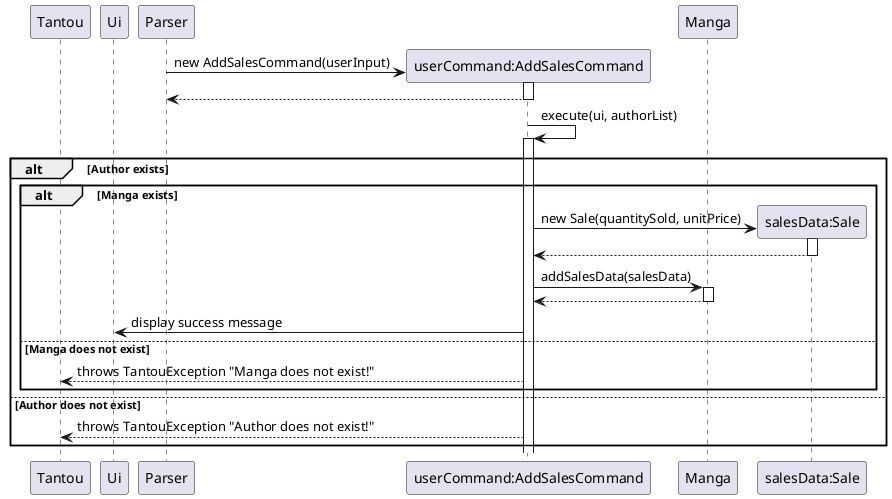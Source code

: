 @startuml

participant Tantou
participant Ui
participant Parser
participant "userCommand:AddSalesCommand" as userCommand
participant Manga

create userCommand
Parser -> userCommand : new AddSalesCommand(userInput)
activate userCommand
Parser <-- userCommand
deactivate userCommand

userCommand -> userCommand: execute(ui, authorList)
alt Author exists
activate userCommand
    alt Manga exists
        create "salesData:Sale" as Sale
        userCommand -> Sale : new Sale(quantitySold, unitPrice)
        activate Sale
        Sale --> userCommand
        deactivate Sale
        userCommand -> Manga : addSalesData(salesData)
        activate Manga
        Manga --> userCommand :
        deactivate Manga
        userCommand -> Ui : display success message
    else Manga does not exist
        userCommand --> Tantou : throws TantouException "Manga does not exist!"
    end
else Author does not exist
    userCommand --> Tantou : throws TantouException "Author does not exist!"
end

@enduml